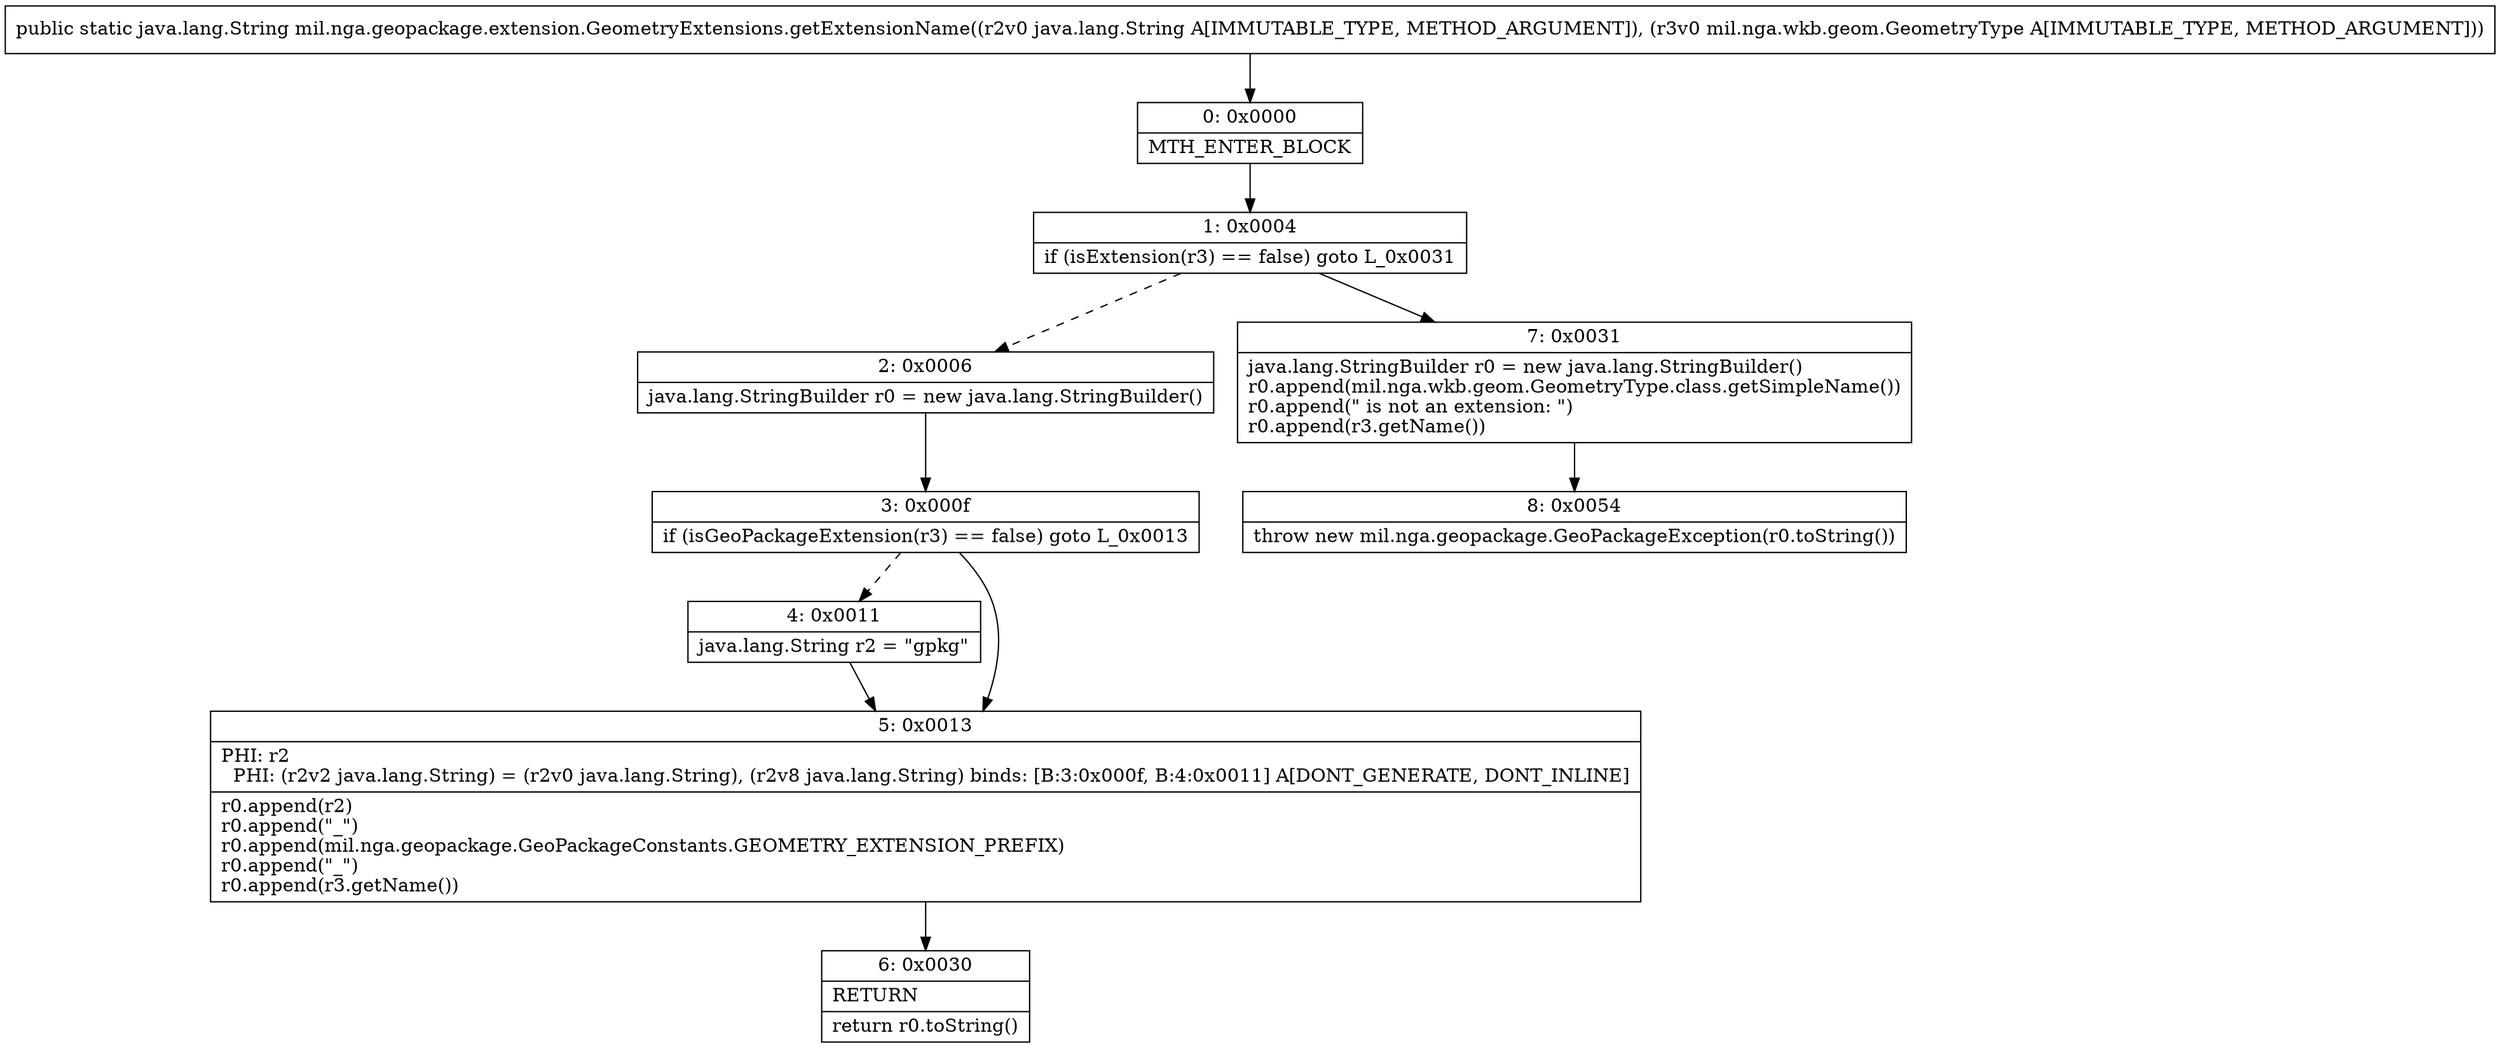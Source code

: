 digraph "CFG formil.nga.geopackage.extension.GeometryExtensions.getExtensionName(Ljava\/lang\/String;Lmil\/nga\/wkb\/geom\/GeometryType;)Ljava\/lang\/String;" {
Node_0 [shape=record,label="{0\:\ 0x0000|MTH_ENTER_BLOCK\l}"];
Node_1 [shape=record,label="{1\:\ 0x0004|if (isExtension(r3) == false) goto L_0x0031\l}"];
Node_2 [shape=record,label="{2\:\ 0x0006|java.lang.StringBuilder r0 = new java.lang.StringBuilder()\l}"];
Node_3 [shape=record,label="{3\:\ 0x000f|if (isGeoPackageExtension(r3) == false) goto L_0x0013\l}"];
Node_4 [shape=record,label="{4\:\ 0x0011|java.lang.String r2 = \"gpkg\"\l}"];
Node_5 [shape=record,label="{5\:\ 0x0013|PHI: r2 \l  PHI: (r2v2 java.lang.String) = (r2v0 java.lang.String), (r2v8 java.lang.String) binds: [B:3:0x000f, B:4:0x0011] A[DONT_GENERATE, DONT_INLINE]\l|r0.append(r2)\lr0.append(\"_\")\lr0.append(mil.nga.geopackage.GeoPackageConstants.GEOMETRY_EXTENSION_PREFIX)\lr0.append(\"_\")\lr0.append(r3.getName())\l}"];
Node_6 [shape=record,label="{6\:\ 0x0030|RETURN\l|return r0.toString()\l}"];
Node_7 [shape=record,label="{7\:\ 0x0031|java.lang.StringBuilder r0 = new java.lang.StringBuilder()\lr0.append(mil.nga.wkb.geom.GeometryType.class.getSimpleName())\lr0.append(\" is not an extension: \")\lr0.append(r3.getName())\l}"];
Node_8 [shape=record,label="{8\:\ 0x0054|throw new mil.nga.geopackage.GeoPackageException(r0.toString())\l}"];
MethodNode[shape=record,label="{public static java.lang.String mil.nga.geopackage.extension.GeometryExtensions.getExtensionName((r2v0 java.lang.String A[IMMUTABLE_TYPE, METHOD_ARGUMENT]), (r3v0 mil.nga.wkb.geom.GeometryType A[IMMUTABLE_TYPE, METHOD_ARGUMENT])) }"];
MethodNode -> Node_0;
Node_0 -> Node_1;
Node_1 -> Node_2[style=dashed];
Node_1 -> Node_7;
Node_2 -> Node_3;
Node_3 -> Node_4[style=dashed];
Node_3 -> Node_5;
Node_4 -> Node_5;
Node_5 -> Node_6;
Node_7 -> Node_8;
}

